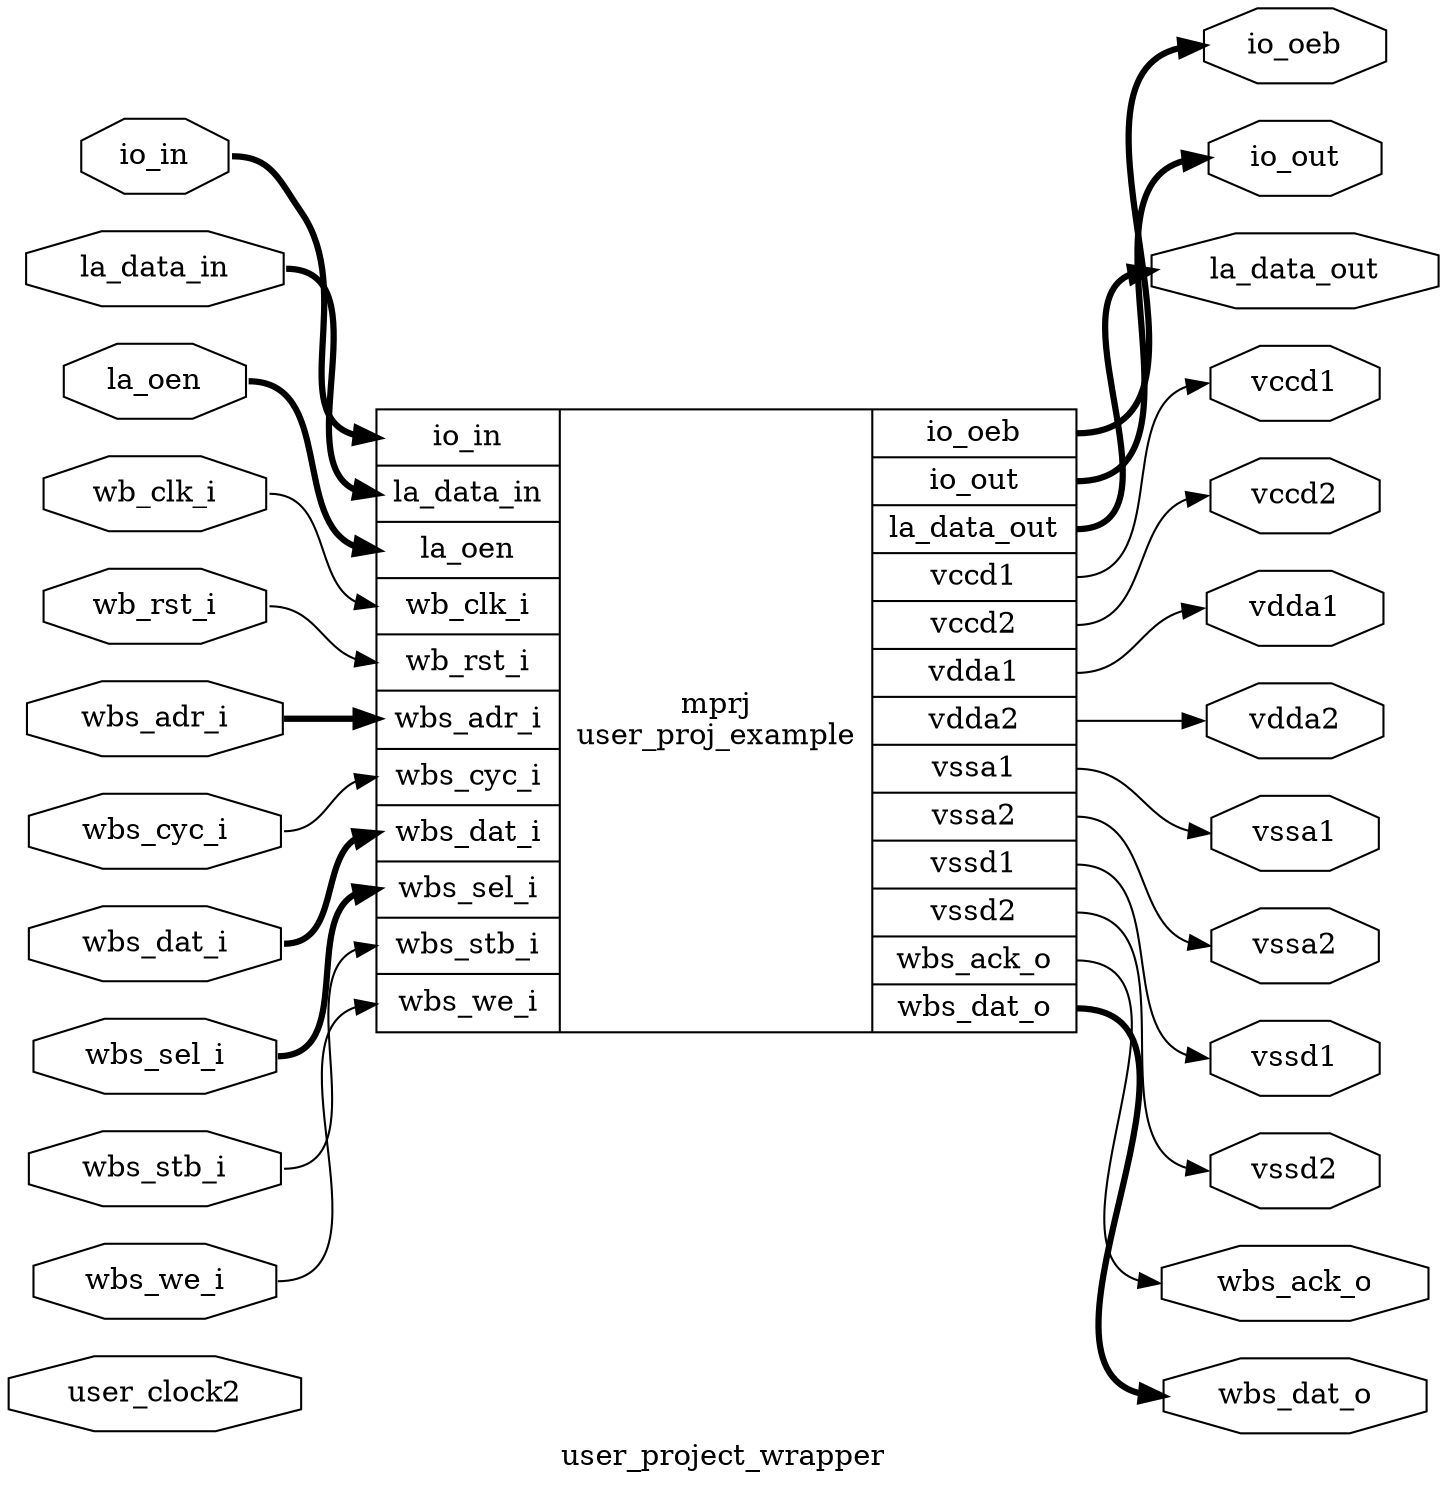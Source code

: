 digraph "user_project_wrapper" {
label="user_project_wrapper";
rankdir="LR";
remincross=true;
n1 [ shape=octagon, label="user_clock2", color="black", fontcolor="black" ];
n2 [ shape=octagon, label="io_oeb", color="black", fontcolor="black" ];
n3 [ shape=octagon, label="io_out", color="black", fontcolor="black" ];
n4 [ shape=octagon, label="io_in", color="black", fontcolor="black" ];
n5 [ shape=octagon, label="la_oen", color="black", fontcolor="black" ];
n6 [ shape=octagon, label="la_data_out", color="black", fontcolor="black" ];
n7 [ shape=octagon, label="la_data_in", color="black", fontcolor="black" ];
n8 [ shape=octagon, label="wbs_dat_o", color="black", fontcolor="black" ];
n9 [ shape=octagon, label="wbs_ack_o", color="black", fontcolor="black" ];
n10 [ shape=octagon, label="wbs_adr_i", color="black", fontcolor="black" ];
n11 [ shape=octagon, label="wbs_dat_i", color="black", fontcolor="black" ];
n12 [ shape=octagon, label="wbs_sel_i", color="black", fontcolor="black" ];
n13 [ shape=octagon, label="wbs_we_i", color="black", fontcolor="black" ];
n14 [ shape=octagon, label="wbs_cyc_i", color="black", fontcolor="black" ];
n15 [ shape=octagon, label="wbs_stb_i", color="black", fontcolor="black" ];
n16 [ shape=octagon, label="wb_rst_i", color="black", fontcolor="black" ];
n17 [ shape=octagon, label="wb_clk_i", color="black", fontcolor="black" ];
n18 [ shape=octagon, label="vssd2", color="black", fontcolor="black" ];
n19 [ shape=octagon, label="vssd1", color="black", fontcolor="black" ];
n20 [ shape=octagon, label="vccd2", color="black", fontcolor="black" ];
n21 [ shape=octagon, label="vccd1", color="black", fontcolor="black" ];
n22 [ shape=octagon, label="vssa2", color="black", fontcolor="black" ];
n23 [ shape=octagon, label="vssa1", color="black", fontcolor="black" ];
n24 [ shape=octagon, label="vdda2", color="black", fontcolor="black" ];
n25 [ shape=octagon, label="vdda1", color="black", fontcolor="black" ];
c26 [ shape=record, label="{{<p4> io_in|<p7> la_data_in|<p5> la_oen|<p17> wb_clk_i|<p16> wb_rst_i|<p10> wbs_adr_i|<p14> wbs_cyc_i|<p11> wbs_dat_i|<p12> wbs_sel_i|<p15> wbs_stb_i|<p13> wbs_we_i}|mprj\nuser_proj_example|{<p2> io_oeb|<p3> io_out|<p6> la_data_out|<p21> vccd1|<p20> vccd2|<p25> vdda1|<p24> vdda2|<p23> vssa1|<p22> vssa2|<p19> vssd1|<p18> vssd2|<p9> wbs_ack_o|<p8> wbs_dat_o}}" ];
n10:e -> c26:p10:w [color="black", style="setlinewidth(3)", label=""];
n11:e -> c26:p11:w [color="black", style="setlinewidth(3)", label=""];
n12:e -> c26:p12:w [color="black", style="setlinewidth(3)", label=""];
n13:e -> c26:p13:w [color="black", label=""];
n14:e -> c26:p14:w [color="black", label=""];
n15:e -> c26:p15:w [color="black", label=""];
n16:e -> c26:p16:w [color="black", label=""];
n17:e -> c26:p17:w [color="black", label=""];
c26:p18:e -> n18:w [color="black", label=""];
c26:p19:e -> n19:w [color="black", label=""];
c26:p2:e -> n2:w [color="black", style="setlinewidth(3)", label=""];
c26:p20:e -> n20:w [color="black", label=""];
c26:p21:e -> n21:w [color="black", label=""];
c26:p22:e -> n22:w [color="black", label=""];
c26:p23:e -> n23:w [color="black", label=""];
c26:p24:e -> n24:w [color="black", label=""];
c26:p25:e -> n25:w [color="black", label=""];
c26:p3:e -> n3:w [color="black", style="setlinewidth(3)", label=""];
n4:e -> c26:p4:w [color="black", style="setlinewidth(3)", label=""];
n5:e -> c26:p5:w [color="black", style="setlinewidth(3)", label=""];
c26:p6:e -> n6:w [color="black", style="setlinewidth(3)", label=""];
n7:e -> c26:p7:w [color="black", style="setlinewidth(3)", label=""];
c26:p8:e -> n8:w [color="black", style="setlinewidth(3)", label=""];
c26:p9:e -> n9:w [color="black", label=""];
}
